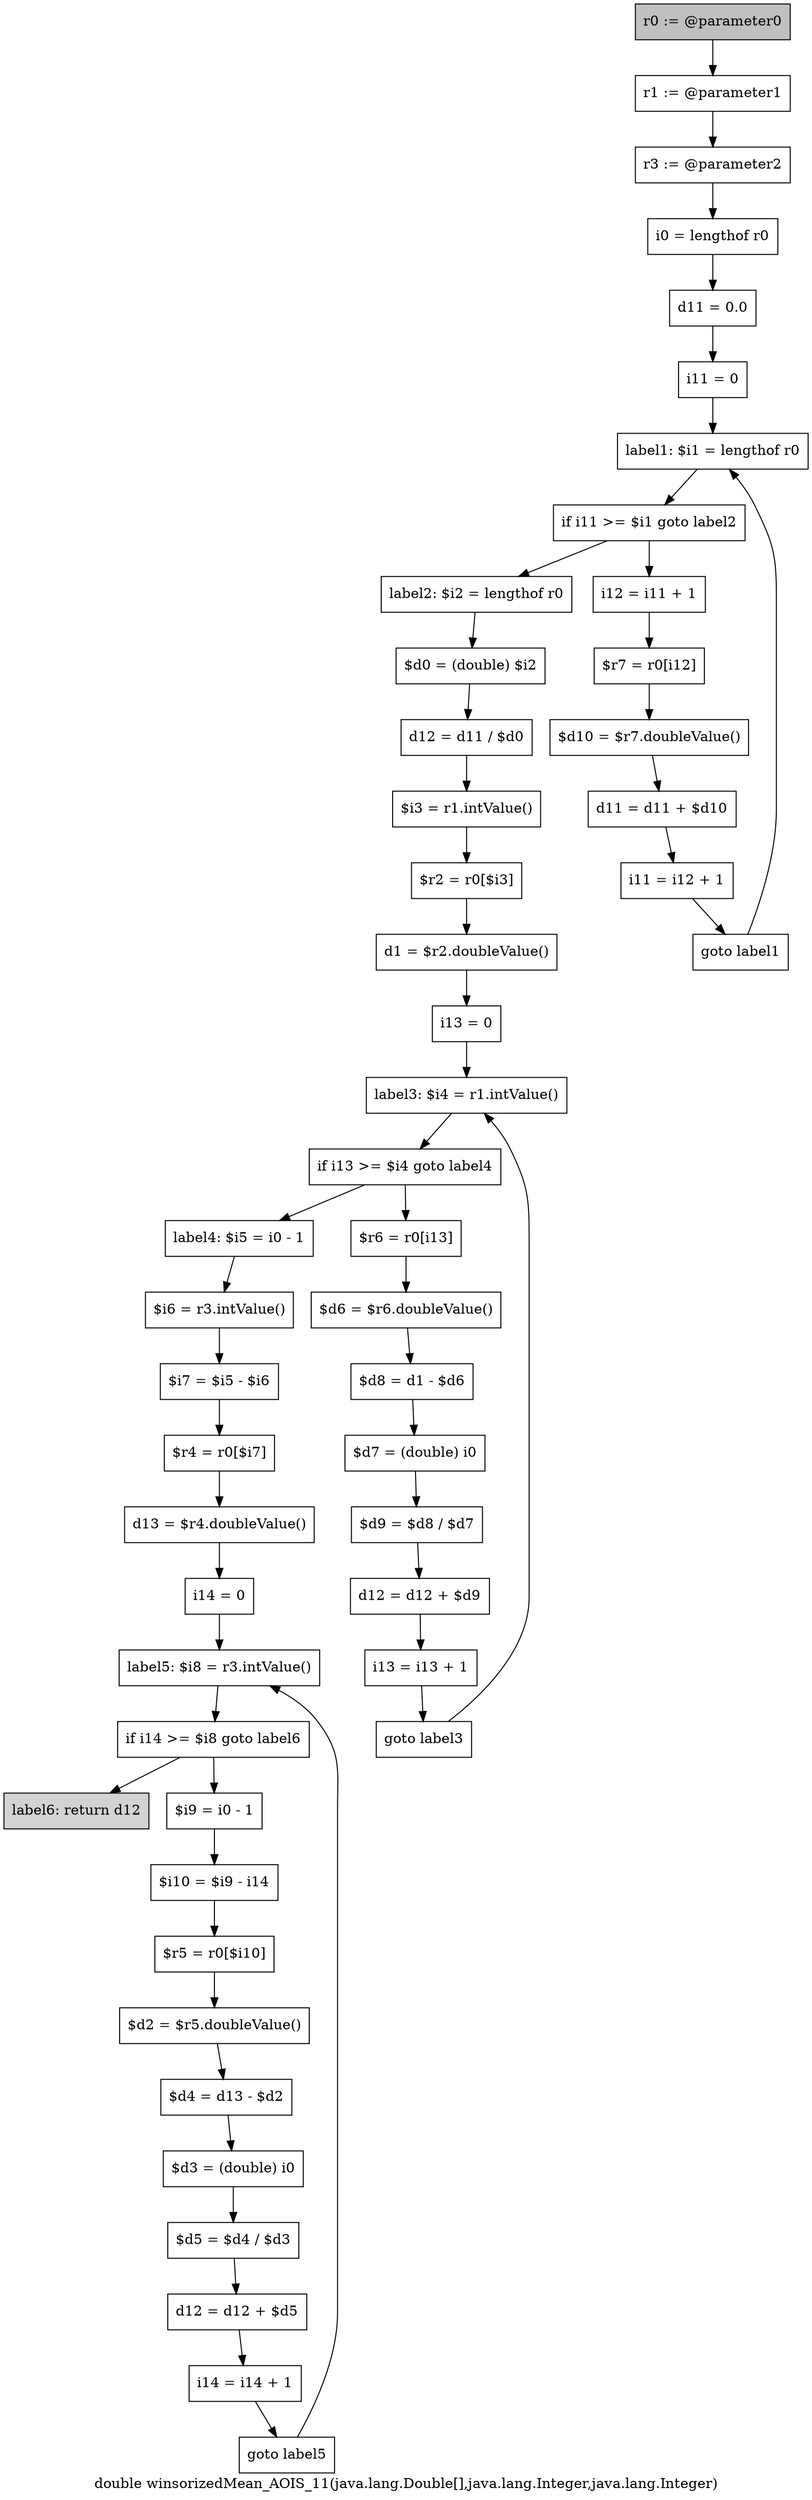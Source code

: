 digraph "double winsorizedMean_AOIS_11(java.lang.Double[],java.lang.Integer,java.lang.Integer)" {
    label="double winsorizedMean_AOIS_11(java.lang.Double[],java.lang.Integer,java.lang.Integer)";
    node [shape=box];
    "0" [style=filled,fillcolor=gray,label="r0 := @parameter0",];
    "1" [label="r1 := @parameter1",];
    "0"->"1";
    "2" [label="r3 := @parameter2",];
    "1"->"2";
    "3" [label="i0 = lengthof r0",];
    "2"->"3";
    "4" [label="d11 = 0.0",];
    "3"->"4";
    "5" [label="i11 = 0",];
    "4"->"5";
    "6" [label="label1: $i1 = lengthof r0",];
    "5"->"6";
    "7" [label="if i11 >= $i1 goto label2",];
    "6"->"7";
    "8" [label="i12 = i11 + 1",];
    "7"->"8";
    "14" [label="label2: $i2 = lengthof r0",];
    "7"->"14";
    "9" [label="$r7 = r0[i12]",];
    "8"->"9";
    "10" [label="$d10 = $r7.doubleValue()",];
    "9"->"10";
    "11" [label="d11 = d11 + $d10",];
    "10"->"11";
    "12" [label="i11 = i12 + 1",];
    "11"->"12";
    "13" [label="goto label1",];
    "12"->"13";
    "13"->"6";
    "15" [label="$d0 = (double) $i2",];
    "14"->"15";
    "16" [label="d12 = d11 / $d0",];
    "15"->"16";
    "17" [label="$i3 = r1.intValue()",];
    "16"->"17";
    "18" [label="$r2 = r0[$i3]",];
    "17"->"18";
    "19" [label="d1 = $r2.doubleValue()",];
    "18"->"19";
    "20" [label="i13 = 0",];
    "19"->"20";
    "21" [label="label3: $i4 = r1.intValue()",];
    "20"->"21";
    "22" [label="if i13 >= $i4 goto label4",];
    "21"->"22";
    "23" [label="$r6 = r0[i13]",];
    "22"->"23";
    "31" [label="label4: $i5 = i0 - 1",];
    "22"->"31";
    "24" [label="$d6 = $r6.doubleValue()",];
    "23"->"24";
    "25" [label="$d8 = d1 - $d6",];
    "24"->"25";
    "26" [label="$d7 = (double) i0",];
    "25"->"26";
    "27" [label="$d9 = $d8 / $d7",];
    "26"->"27";
    "28" [label="d12 = d12 + $d9",];
    "27"->"28";
    "29" [label="i13 = i13 + 1",];
    "28"->"29";
    "30" [label="goto label3",];
    "29"->"30";
    "30"->"21";
    "32" [label="$i6 = r3.intValue()",];
    "31"->"32";
    "33" [label="$i7 = $i5 - $i6",];
    "32"->"33";
    "34" [label="$r4 = r0[$i7]",];
    "33"->"34";
    "35" [label="d13 = $r4.doubleValue()",];
    "34"->"35";
    "36" [label="i14 = 0",];
    "35"->"36";
    "37" [label="label5: $i8 = r3.intValue()",];
    "36"->"37";
    "38" [label="if i14 >= $i8 goto label6",];
    "37"->"38";
    "39" [label="$i9 = i0 - 1",];
    "38"->"39";
    "49" [style=filled,fillcolor=lightgray,label="label6: return d12",];
    "38"->"49";
    "40" [label="$i10 = $i9 - i14",];
    "39"->"40";
    "41" [label="$r5 = r0[$i10]",];
    "40"->"41";
    "42" [label="$d2 = $r5.doubleValue()",];
    "41"->"42";
    "43" [label="$d4 = d13 - $d2",];
    "42"->"43";
    "44" [label="$d3 = (double) i0",];
    "43"->"44";
    "45" [label="$d5 = $d4 / $d3",];
    "44"->"45";
    "46" [label="d12 = d12 + $d5",];
    "45"->"46";
    "47" [label="i14 = i14 + 1",];
    "46"->"47";
    "48" [label="goto label5",];
    "47"->"48";
    "48"->"37";
}
